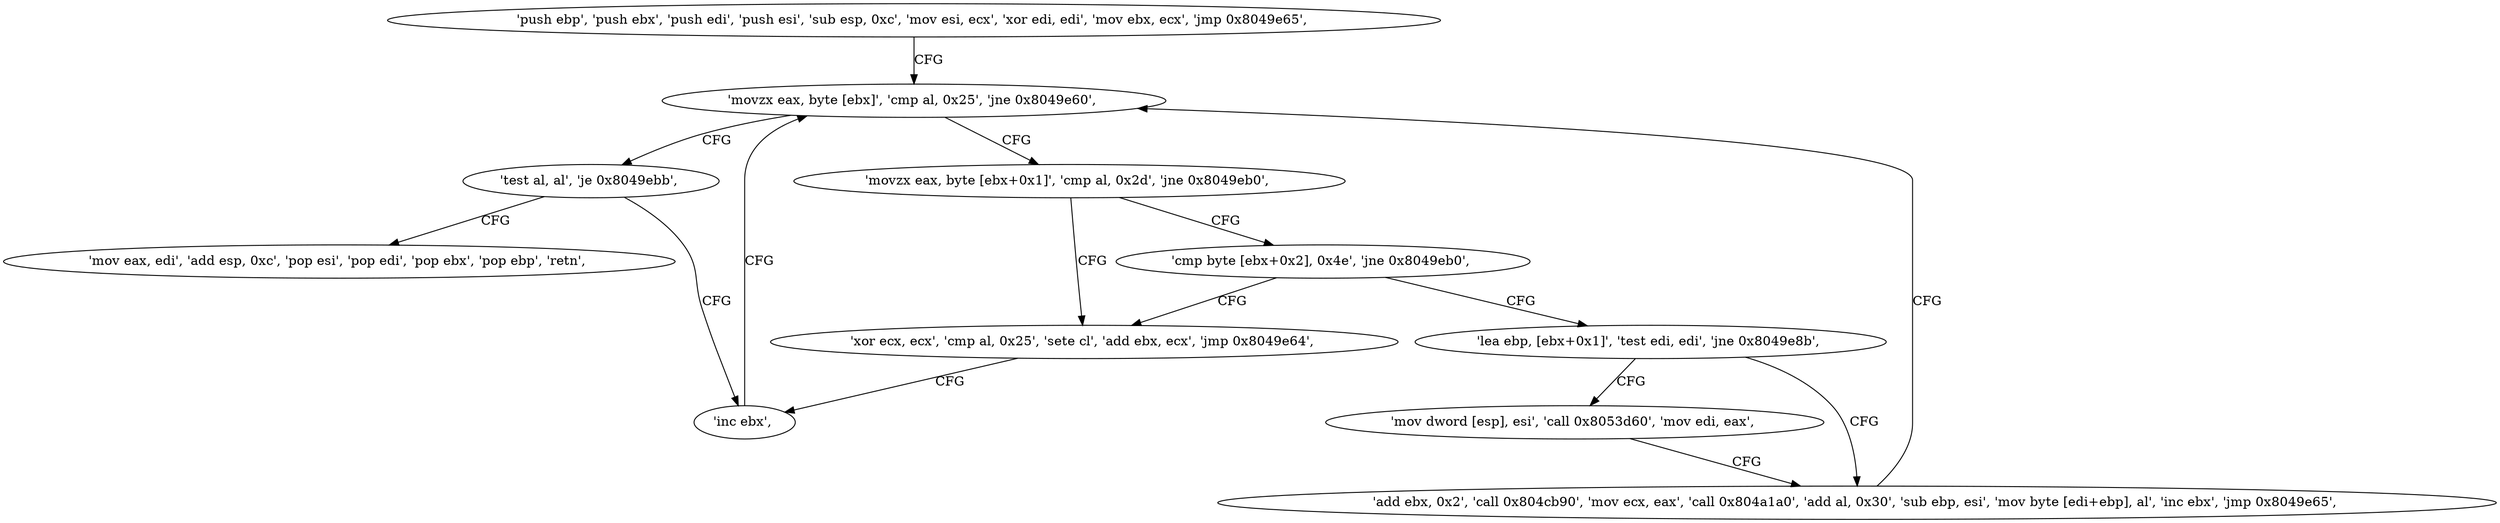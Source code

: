 digraph "func" {
"134520400" [label = "'push ebp', 'push ebx', 'push edi', 'push esi', 'sub esp, 0xc', 'mov esi, ecx', 'xor edi, edi', 'mov ebx, ecx', 'jmp 0x8049e65', " ]
"134520421" [label = "'movzx eax, byte [ebx]', 'cmp al, 0x25', 'jne 0x8049e60', " ]
"134520416" [label = "'test al, al', 'je 0x8049ebb', " ]
"134520428" [label = "'movzx eax, byte [ebx+0x1]', 'cmp al, 0x2d', 'jne 0x8049eb0', " ]
"134520507" [label = "'mov eax, edi', 'add esp, 0xc', 'pop esi', 'pop edi', 'pop ebx', 'pop ebp', 'retn', " ]
"134520420" [label = "'inc ebx', " ]
"134520496" [label = "'xor ecx, ecx', 'cmp al, 0x25', 'sete cl', 'add ebx, ecx', 'jmp 0x8049e64', " ]
"134520436" [label = "'cmp byte [ebx+0x2], 0x4e', 'jne 0x8049eb0', " ]
"134520442" [label = "'lea ebp, [ebx+0x1]', 'test edi, edi', 'jne 0x8049e8b', " ]
"134520459" [label = "'add ebx, 0x2', 'call 0x804cb90', 'mov ecx, eax', 'call 0x804a1a0', 'add al, 0x30', 'sub ebp, esi', 'mov byte [edi+ebp], al', 'inc ebx', 'jmp 0x8049e65', " ]
"134520449" [label = "'mov dword [esp], esi', 'call 0x8053d60', 'mov edi, eax', " ]
"134520400" -> "134520421" [ label = "CFG" ]
"134520421" -> "134520416" [ label = "CFG" ]
"134520421" -> "134520428" [ label = "CFG" ]
"134520416" -> "134520507" [ label = "CFG" ]
"134520416" -> "134520420" [ label = "CFG" ]
"134520428" -> "134520496" [ label = "CFG" ]
"134520428" -> "134520436" [ label = "CFG" ]
"134520420" -> "134520421" [ label = "CFG" ]
"134520496" -> "134520420" [ label = "CFG" ]
"134520436" -> "134520496" [ label = "CFG" ]
"134520436" -> "134520442" [ label = "CFG" ]
"134520442" -> "134520459" [ label = "CFG" ]
"134520442" -> "134520449" [ label = "CFG" ]
"134520459" -> "134520421" [ label = "CFG" ]
"134520449" -> "134520459" [ label = "CFG" ]
}
